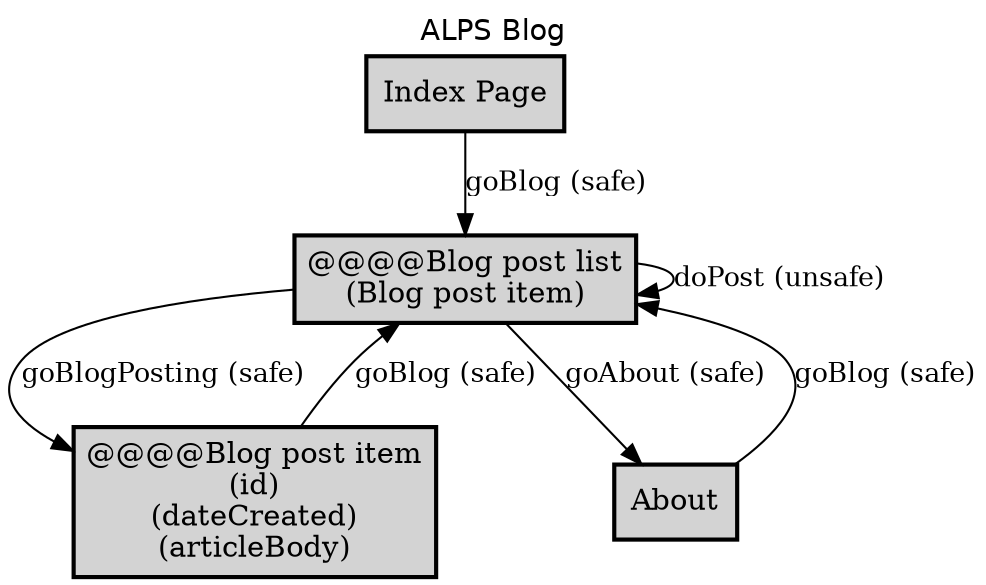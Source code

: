 digraph application_state_diagram {
  graph [
    labelloc="t";
    fontname="Helvetica"
    label="ALPS Blog";
    URL="index.html" target="_parent"
  ];
  node [shape = box, style = "bold,filled" fillcolor="lightgray"];

    Blog [margin=0.02, label=<<table cellspacing="0" cellpadding="5" border="0"><tr><td>@@@@Blog post list<br />(Blog post item)<br /></td></tr></table>>,shape=box URL="docs/semantic.Blog.html" target="_parent"]
    BlogPosting [margin=0.02, label=<<table cellspacing="0" cellpadding="5" border="0"><tr><td>@@@@Blog post item<br />(id)<br />(dateCreated)<br />(articleBody)<br /></td></tr></table>>,shape=box URL="docs/semantic.BlogPosting.html" target="_parent"]

    About -> Blog [label = <goBlog (safe)> URL="docs/safe.goBlog.html" target="_parent" fontsize=13];
    Blog -> About [label = <goAbout (safe)> URL="docs/safe.goAbout.html" target="_parent" fontsize=13];
    Blog -> Blog [label = <doPost (unsafe)> URL="docs/unsafe.doPost.html" target="_parent" fontsize=13];
    Blog -> BlogPosting [label = <goBlogPosting (safe)> URL="docs/safe.goBlogPosting.html" target="_parent" fontsize=13];
    BlogPosting -> Blog [label = <goBlog (safe)> URL="docs/safe.goBlog.html" target="_parent" fontsize=13];
    Index -> Blog [label = <goBlog (safe)> URL="docs/safe.goBlog.html" target="_parent" fontsize=13];

    About [label = <About> URL="docs/semantic.About.html" target="_parent"]
    Index [label = <Index Page> URL="docs/semantic.Index.html" target="_parent"]

}